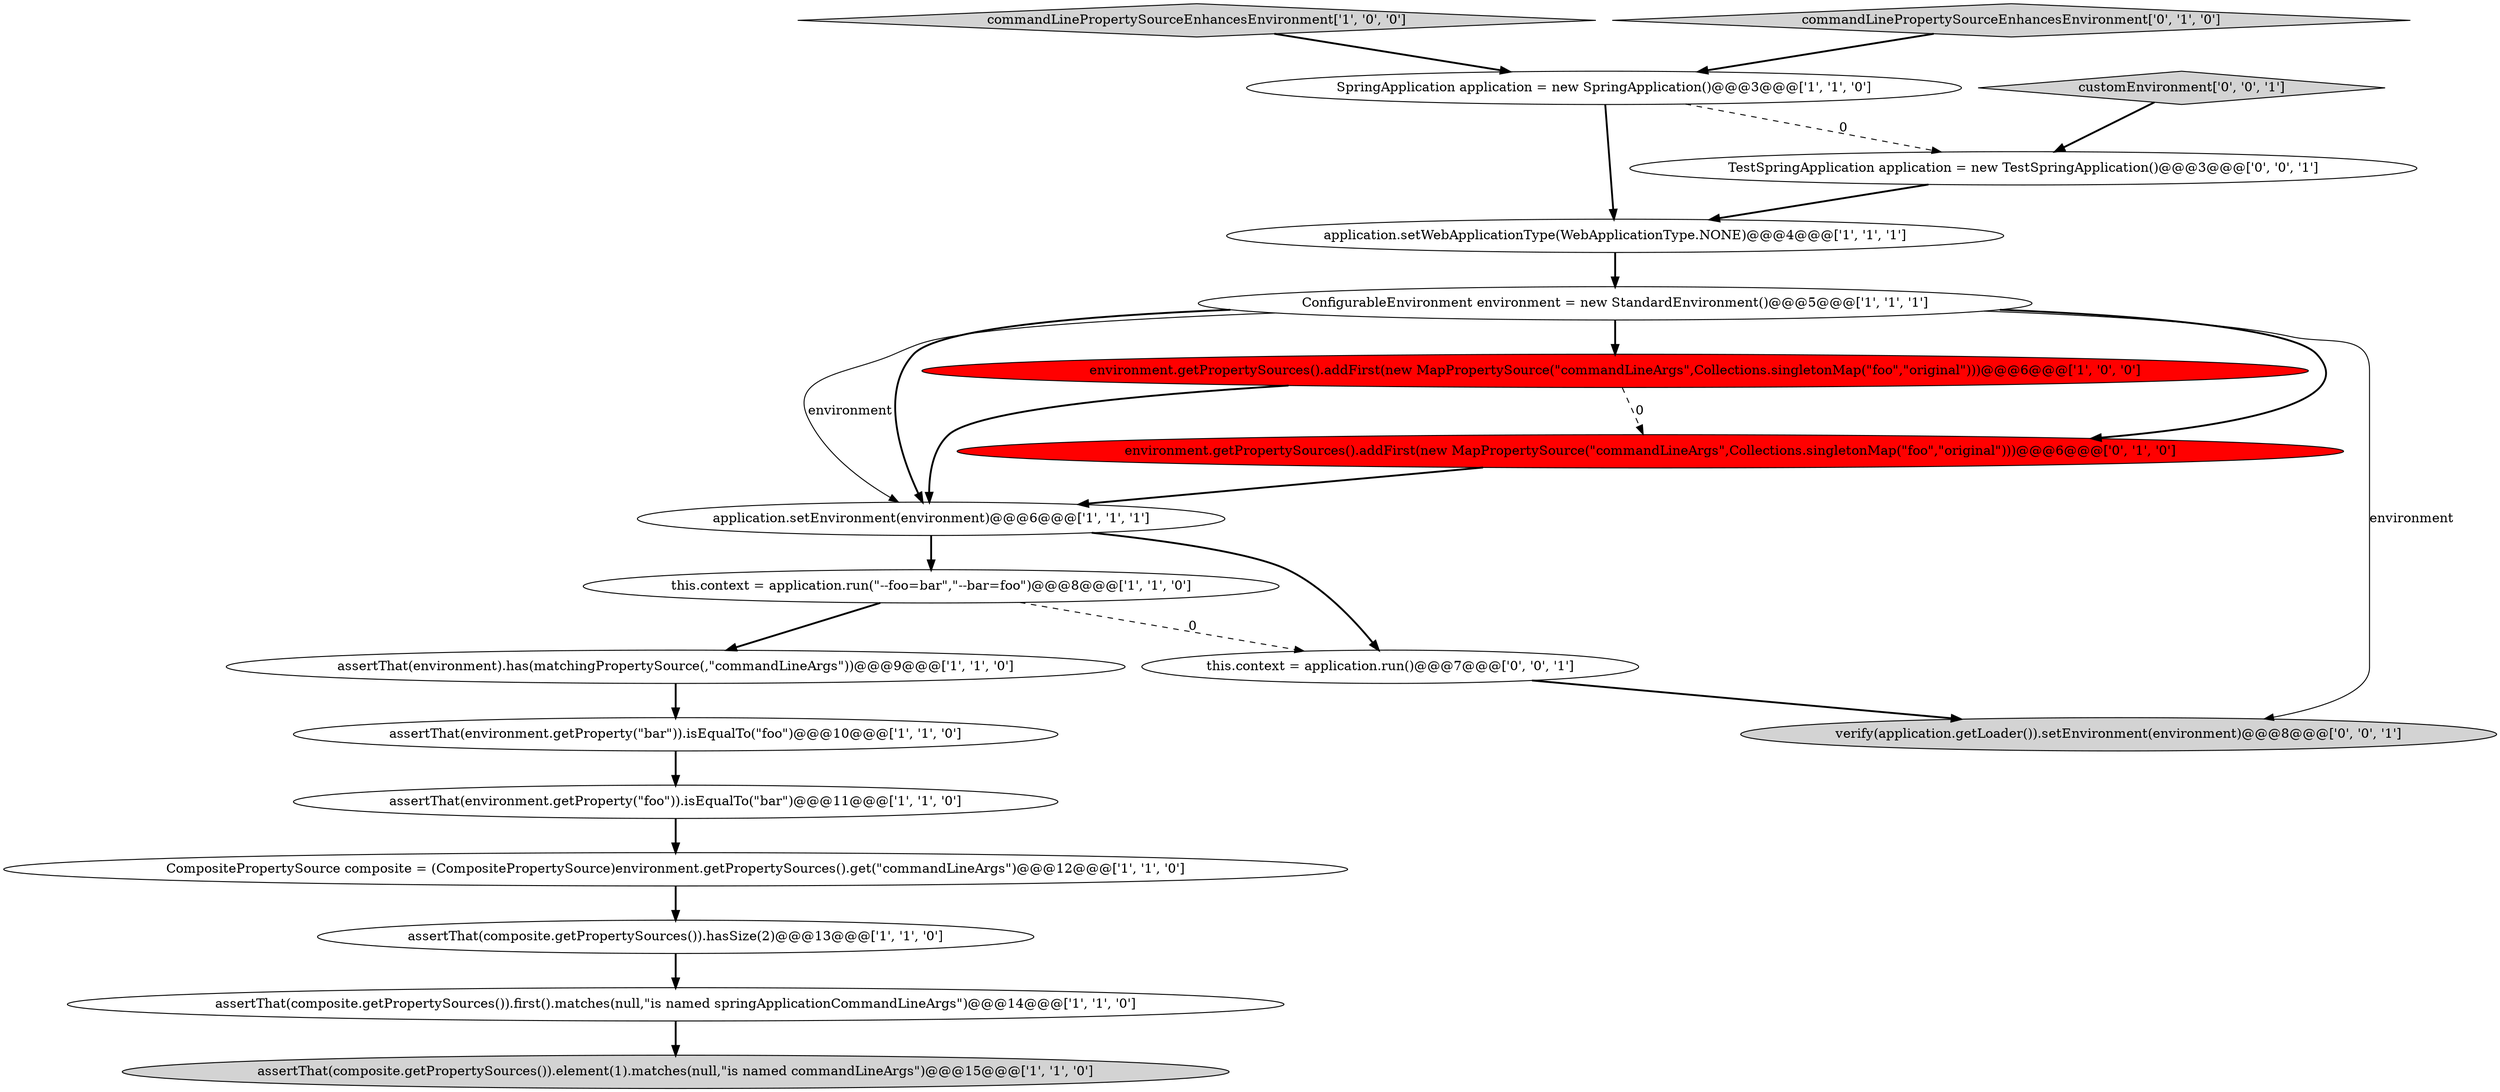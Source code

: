 digraph {
18 [style = filled, label = "this.context = application.run()@@@7@@@['0', '0', '1']", fillcolor = white, shape = ellipse image = "AAA0AAABBB3BBB"];
7 [style = filled, label = "application.setEnvironment(environment)@@@6@@@['1', '1', '1']", fillcolor = white, shape = ellipse image = "AAA0AAABBB1BBB"];
3 [style = filled, label = "CompositePropertySource composite = (CompositePropertySource)environment.getPropertySources().get(\"commandLineArgs\")@@@12@@@['1', '1', '0']", fillcolor = white, shape = ellipse image = "AAA0AAABBB1BBB"];
13 [style = filled, label = "application.setWebApplicationType(WebApplicationType.NONE)@@@4@@@['1', '1', '1']", fillcolor = white, shape = ellipse image = "AAA0AAABBB1BBB"];
17 [style = filled, label = "verify(application.getLoader()).setEnvironment(environment)@@@8@@@['0', '0', '1']", fillcolor = lightgray, shape = ellipse image = "AAA0AAABBB3BBB"];
0 [style = filled, label = "assertThat(composite.getPropertySources()).hasSize(2)@@@13@@@['1', '1', '0']", fillcolor = white, shape = ellipse image = "AAA0AAABBB1BBB"];
4 [style = filled, label = "ConfigurableEnvironment environment = new StandardEnvironment()@@@5@@@['1', '1', '1']", fillcolor = white, shape = ellipse image = "AAA0AAABBB1BBB"];
9 [style = filled, label = "assertThat(environment.getProperty(\"bar\")).isEqualTo(\"foo\")@@@10@@@['1', '1', '0']", fillcolor = white, shape = ellipse image = "AAA0AAABBB1BBB"];
11 [style = filled, label = "assertThat(environment.getProperty(\"foo\")).isEqualTo(\"bar\")@@@11@@@['1', '1', '0']", fillcolor = white, shape = ellipse image = "AAA0AAABBB1BBB"];
8 [style = filled, label = "this.context = application.run(\"--foo=bar\",\"--bar=foo\")@@@8@@@['1', '1', '0']", fillcolor = white, shape = ellipse image = "AAA0AAABBB1BBB"];
1 [style = filled, label = "assertThat(composite.getPropertySources()).first().matches(null,\"is named springApplicationCommandLineArgs\")@@@14@@@['1', '1', '0']", fillcolor = white, shape = ellipse image = "AAA0AAABBB1BBB"];
10 [style = filled, label = "environment.getPropertySources().addFirst(new MapPropertySource(\"commandLineArgs\",Collections.singletonMap(\"foo\",\"original\")))@@@6@@@['1', '0', '0']", fillcolor = red, shape = ellipse image = "AAA1AAABBB1BBB"];
2 [style = filled, label = "assertThat(composite.getPropertySources()).element(1).matches(null,\"is named commandLineArgs\")@@@15@@@['1', '1', '0']", fillcolor = lightgray, shape = ellipse image = "AAA0AAABBB1BBB"];
12 [style = filled, label = "commandLinePropertySourceEnhancesEnvironment['1', '0', '0']", fillcolor = lightgray, shape = diamond image = "AAA0AAABBB1BBB"];
15 [style = filled, label = "commandLinePropertySourceEnhancesEnvironment['0', '1', '0']", fillcolor = lightgray, shape = diamond image = "AAA0AAABBB2BBB"];
16 [style = filled, label = "TestSpringApplication application = new TestSpringApplication()@@@3@@@['0', '0', '1']", fillcolor = white, shape = ellipse image = "AAA0AAABBB3BBB"];
14 [style = filled, label = "environment.getPropertySources().addFirst(new MapPropertySource(\"commandLineArgs\",Collections.singletonMap(\"foo\",\"original\")))@@@6@@@['0', '1', '0']", fillcolor = red, shape = ellipse image = "AAA1AAABBB2BBB"];
6 [style = filled, label = "SpringApplication application = new SpringApplication()@@@3@@@['1', '1', '0']", fillcolor = white, shape = ellipse image = "AAA0AAABBB1BBB"];
5 [style = filled, label = "assertThat(environment).has(matchingPropertySource(,\"commandLineArgs\"))@@@9@@@['1', '1', '0']", fillcolor = white, shape = ellipse image = "AAA0AAABBB1BBB"];
19 [style = filled, label = "customEnvironment['0', '0', '1']", fillcolor = lightgray, shape = diamond image = "AAA0AAABBB3BBB"];
4->10 [style = bold, label=""];
4->14 [style = bold, label=""];
16->13 [style = bold, label=""];
9->11 [style = bold, label=""];
4->17 [style = solid, label="environment"];
5->9 [style = bold, label=""];
18->17 [style = bold, label=""];
15->6 [style = bold, label=""];
7->8 [style = bold, label=""];
12->6 [style = bold, label=""];
10->7 [style = bold, label=""];
4->7 [style = bold, label=""];
3->0 [style = bold, label=""];
19->16 [style = bold, label=""];
14->7 [style = bold, label=""];
6->16 [style = dashed, label="0"];
8->5 [style = bold, label=""];
11->3 [style = bold, label=""];
0->1 [style = bold, label=""];
6->13 [style = bold, label=""];
4->7 [style = solid, label="environment"];
7->18 [style = bold, label=""];
8->18 [style = dashed, label="0"];
1->2 [style = bold, label=""];
10->14 [style = dashed, label="0"];
13->4 [style = bold, label=""];
}
